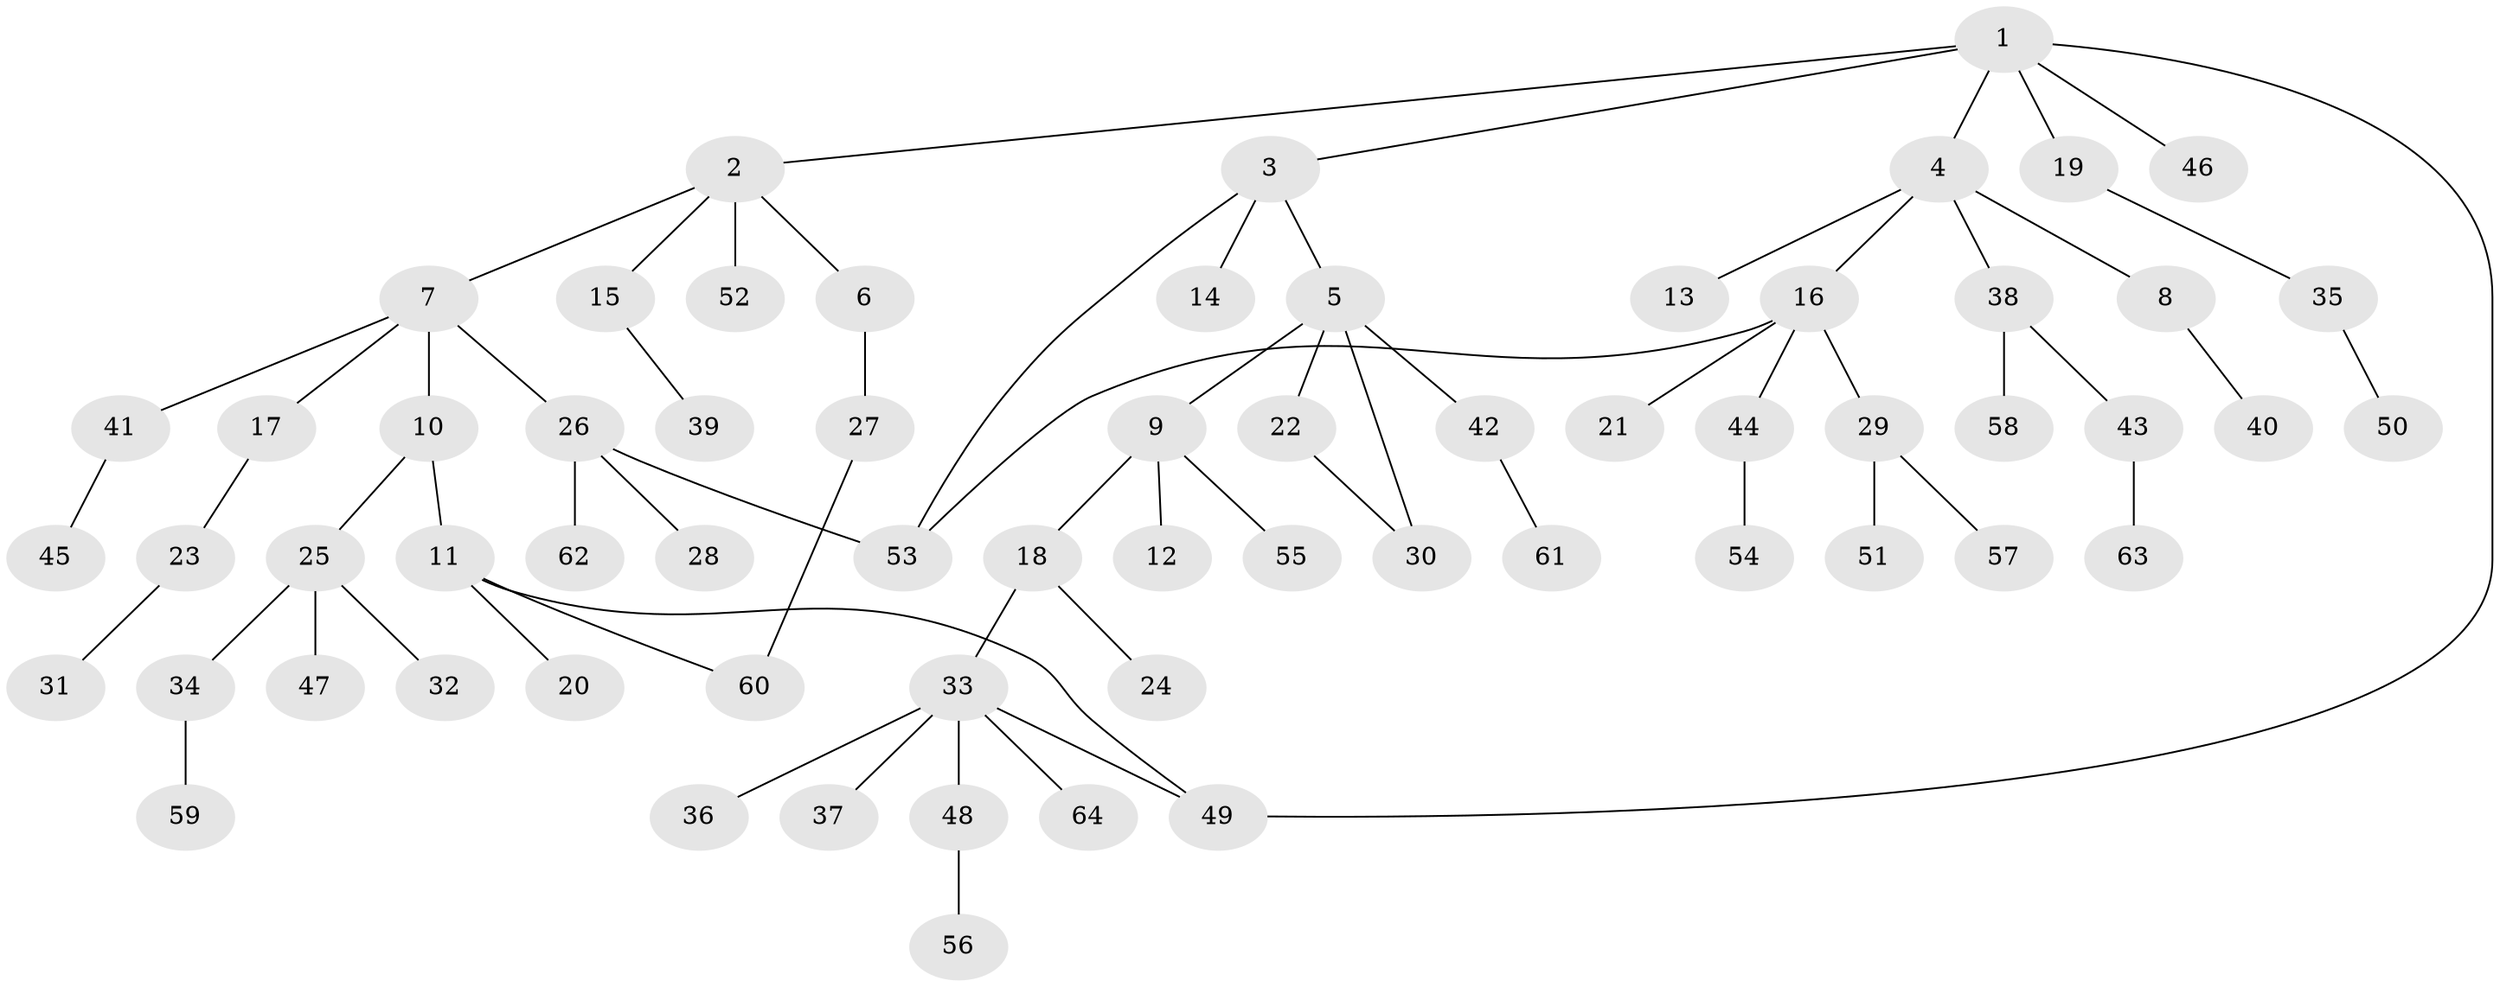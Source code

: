 // Generated by graph-tools (version 1.1) at 2025/10/02/27/25 16:10:54]
// undirected, 64 vertices, 69 edges
graph export_dot {
graph [start="1"]
  node [color=gray90,style=filled];
  1;
  2;
  3;
  4;
  5;
  6;
  7;
  8;
  9;
  10;
  11;
  12;
  13;
  14;
  15;
  16;
  17;
  18;
  19;
  20;
  21;
  22;
  23;
  24;
  25;
  26;
  27;
  28;
  29;
  30;
  31;
  32;
  33;
  34;
  35;
  36;
  37;
  38;
  39;
  40;
  41;
  42;
  43;
  44;
  45;
  46;
  47;
  48;
  49;
  50;
  51;
  52;
  53;
  54;
  55;
  56;
  57;
  58;
  59;
  60;
  61;
  62;
  63;
  64;
  1 -- 2;
  1 -- 3;
  1 -- 4;
  1 -- 19;
  1 -- 46;
  1 -- 49;
  2 -- 6;
  2 -- 7;
  2 -- 15;
  2 -- 52;
  3 -- 5;
  3 -- 14;
  3 -- 53;
  4 -- 8;
  4 -- 13;
  4 -- 16;
  4 -- 38;
  5 -- 9;
  5 -- 22;
  5 -- 42;
  5 -- 30;
  6 -- 27;
  7 -- 10;
  7 -- 17;
  7 -- 26;
  7 -- 41;
  8 -- 40;
  9 -- 12;
  9 -- 18;
  9 -- 55;
  10 -- 11;
  10 -- 25;
  11 -- 20;
  11 -- 60;
  11 -- 49;
  15 -- 39;
  16 -- 21;
  16 -- 29;
  16 -- 44;
  16 -- 53;
  17 -- 23;
  18 -- 24;
  18 -- 33;
  19 -- 35;
  22 -- 30;
  23 -- 31;
  25 -- 32;
  25 -- 34;
  25 -- 47;
  26 -- 28;
  26 -- 62;
  26 -- 53;
  27 -- 60;
  29 -- 51;
  29 -- 57;
  33 -- 36;
  33 -- 37;
  33 -- 48;
  33 -- 49;
  33 -- 64;
  34 -- 59;
  35 -- 50;
  38 -- 43;
  38 -- 58;
  41 -- 45;
  42 -- 61;
  43 -- 63;
  44 -- 54;
  48 -- 56;
}
